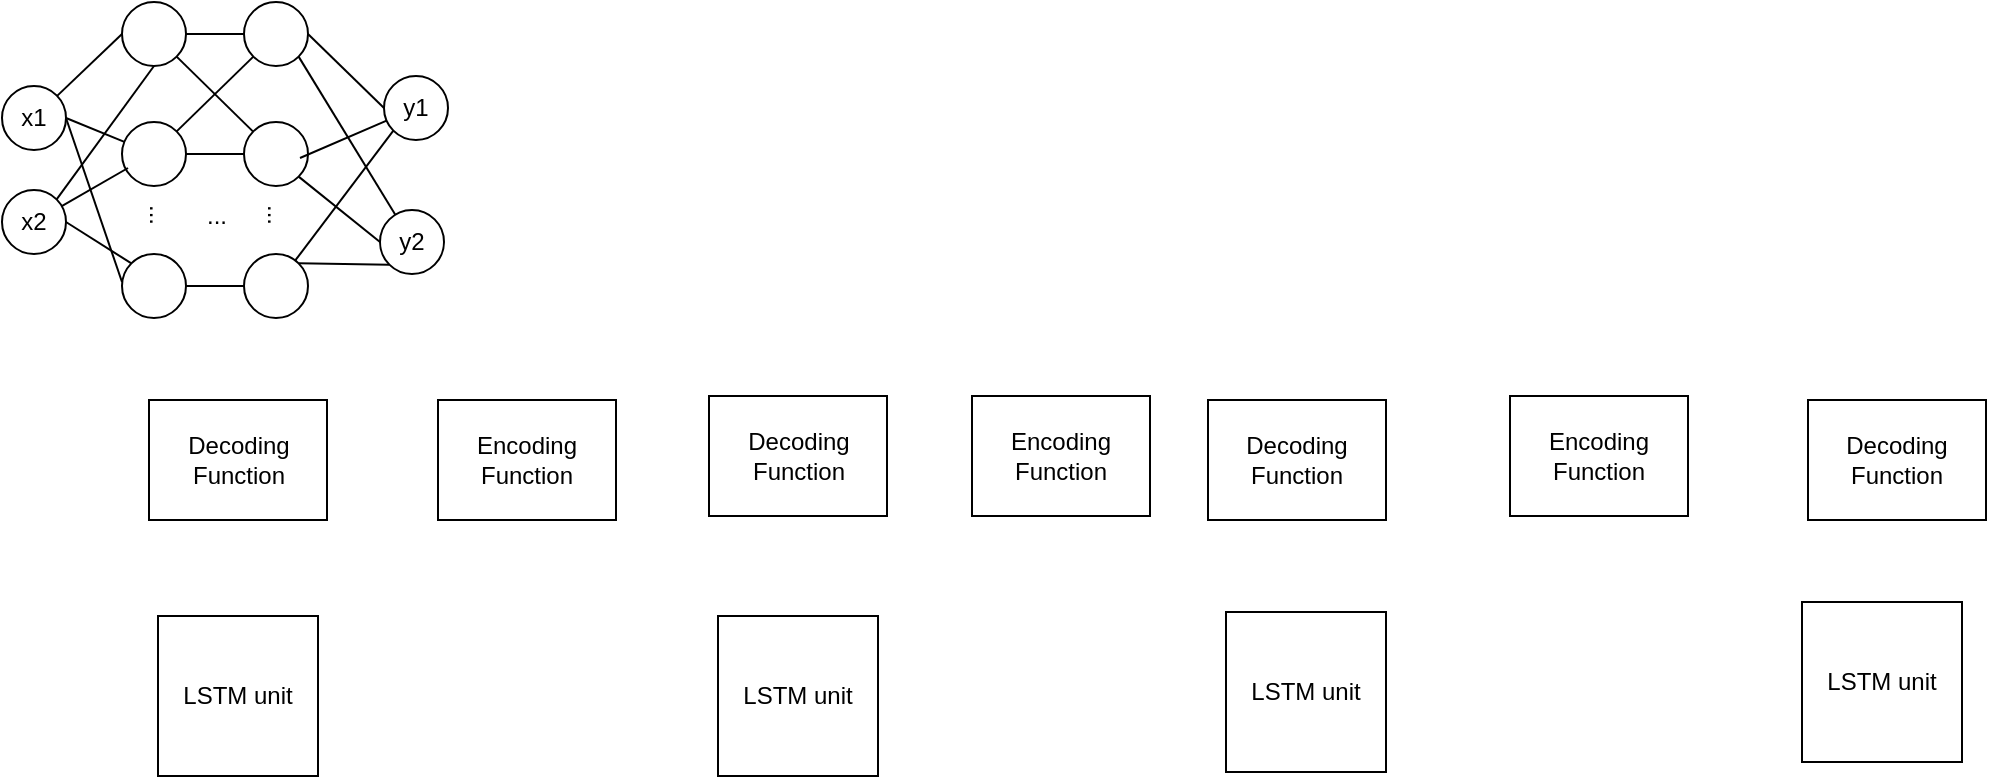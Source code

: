 <mxfile version="24.0.7" type="github">
  <diagram name="第 1 页" id="6YtAGA2pLDYQL2xqgKmg">
    <mxGraphModel dx="1877" dy="1708" grid="0" gridSize="10" guides="1" tooltips="1" connect="1" arrows="0" fold="1" page="1" pageScale="1" pageWidth="827" pageHeight="1169" background="none" math="0" shadow="0">
      <root>
        <mxCell id="0" />
        <mxCell id="1" parent="0" />
        <mxCell id="c_GTYrPAv1IX5h7zrbBX-7" value="LSTM unit" style="whiteSpace=wrap;html=1;aspect=fixed;" vertex="1" parent="1">
          <mxGeometry x="34" y="254" width="80" height="80" as="geometry" />
        </mxCell>
        <mxCell id="c_GTYrPAv1IX5h7zrbBX-12" value="LSTM unit" style="whiteSpace=wrap;html=1;aspect=fixed;" vertex="1" parent="1">
          <mxGeometry x="314" y="254" width="80" height="80" as="geometry" />
        </mxCell>
        <mxCell id="c_GTYrPAv1IX5h7zrbBX-13" value="LSTM unit" style="whiteSpace=wrap;html=1;aspect=fixed;" vertex="1" parent="1">
          <mxGeometry x="568" y="252" width="80" height="80" as="geometry" />
        </mxCell>
        <mxCell id="c_GTYrPAv1IX5h7zrbBX-14" value="LSTM unit" style="whiteSpace=wrap;html=1;aspect=fixed;" vertex="1" parent="1">
          <mxGeometry x="856" y="247" width="80" height="80" as="geometry" />
        </mxCell>
        <mxCell id="c_GTYrPAv1IX5h7zrbBX-15" value="Decoding Function" style="rounded=0;whiteSpace=wrap;html=1;" vertex="1" parent="1">
          <mxGeometry x="29.5" y="146" width="89" height="60" as="geometry" />
        </mxCell>
        <mxCell id="c_GTYrPAv1IX5h7zrbBX-17" value="Decoding Function" style="rounded=0;whiteSpace=wrap;html=1;" vertex="1" parent="1">
          <mxGeometry x="309.5" y="144" width="89" height="60" as="geometry" />
        </mxCell>
        <mxCell id="c_GTYrPAv1IX5h7zrbBX-18" value="Decoding Function" style="rounded=0;whiteSpace=wrap;html=1;" vertex="1" parent="1">
          <mxGeometry x="559" y="146" width="89" height="60" as="geometry" />
        </mxCell>
        <mxCell id="c_GTYrPAv1IX5h7zrbBX-19" value="Decoding Function" style="rounded=0;whiteSpace=wrap;html=1;" vertex="1" parent="1">
          <mxGeometry x="859" y="146" width="89" height="60" as="geometry" />
        </mxCell>
        <mxCell id="c_GTYrPAv1IX5h7zrbBX-20" value="Encoding Function" style="rounded=0;whiteSpace=wrap;html=1;" vertex="1" parent="1">
          <mxGeometry x="174" y="146" width="89" height="60" as="geometry" />
        </mxCell>
        <mxCell id="c_GTYrPAv1IX5h7zrbBX-21" value="Encoding Function" style="rounded=0;whiteSpace=wrap;html=1;" vertex="1" parent="1">
          <mxGeometry x="441" y="144" width="89" height="60" as="geometry" />
        </mxCell>
        <mxCell id="c_GTYrPAv1IX5h7zrbBX-22" value="Encoding Function" style="rounded=0;whiteSpace=wrap;html=1;" vertex="1" parent="1">
          <mxGeometry x="710" y="144" width="89" height="60" as="geometry" />
        </mxCell>
        <mxCell id="c_GTYrPAv1IX5h7zrbBX-23" value="x1" style="ellipse;whiteSpace=wrap;html=1;aspect=fixed;" vertex="1" parent="1">
          <mxGeometry x="-44" y="-11" width="32" height="32" as="geometry" />
        </mxCell>
        <mxCell id="c_GTYrPAv1IX5h7zrbBX-24" value="x2" style="ellipse;whiteSpace=wrap;html=1;aspect=fixed;" vertex="1" parent="1">
          <mxGeometry x="-44" y="41" width="32" height="32" as="geometry" />
        </mxCell>
        <mxCell id="c_GTYrPAv1IX5h7zrbBX-39" style="rounded=0;orthogonalLoop=1;jettySize=auto;html=1;exitX=0;exitY=0.5;exitDx=0;exitDy=0;endArrow=none;endFill=0;" edge="1" parent="1" source="c_GTYrPAv1IX5h7zrbBX-26" target="c_GTYrPAv1IX5h7zrbBX-23">
          <mxGeometry relative="1" as="geometry" />
        </mxCell>
        <mxCell id="c_GTYrPAv1IX5h7zrbBX-26" value="" style="ellipse;whiteSpace=wrap;html=1;aspect=fixed;" vertex="1" parent="1">
          <mxGeometry x="16" y="-53" width="32" height="32" as="geometry" />
        </mxCell>
        <mxCell id="c_GTYrPAv1IX5h7zrbBX-27" value="" style="ellipse;whiteSpace=wrap;html=1;aspect=fixed;" vertex="1" parent="1">
          <mxGeometry x="16" y="7" width="32" height="32" as="geometry" />
        </mxCell>
        <mxCell id="c_GTYrPAv1IX5h7zrbBX-28" value="" style="ellipse;whiteSpace=wrap;html=1;aspect=fixed;" vertex="1" parent="1">
          <mxGeometry x="16" y="73" width="32" height="32" as="geometry" />
        </mxCell>
        <mxCell id="c_GTYrPAv1IX5h7zrbBX-29" value="" style="ellipse;whiteSpace=wrap;html=1;aspect=fixed;" vertex="1" parent="1">
          <mxGeometry x="77" y="-53" width="32" height="32" as="geometry" />
        </mxCell>
        <mxCell id="c_GTYrPAv1IX5h7zrbBX-30" value="" style="ellipse;whiteSpace=wrap;html=1;aspect=fixed;" vertex="1" parent="1">
          <mxGeometry x="77" y="7" width="32" height="32" as="geometry" />
        </mxCell>
        <mxCell id="c_GTYrPAv1IX5h7zrbBX-31" value="" style="ellipse;whiteSpace=wrap;html=1;aspect=fixed;" vertex="1" parent="1">
          <mxGeometry x="77" y="73" width="32" height="32" as="geometry" />
        </mxCell>
        <mxCell id="c_GTYrPAv1IX5h7zrbBX-35" value="y1" style="ellipse;whiteSpace=wrap;html=1;aspect=fixed;" vertex="1" parent="1">
          <mxGeometry x="147" y="-16" width="32" height="32" as="geometry" />
        </mxCell>
        <mxCell id="c_GTYrPAv1IX5h7zrbBX-36" value="y2" style="ellipse;whiteSpace=wrap;html=1;aspect=fixed;" vertex="1" parent="1">
          <mxGeometry x="145" y="51" width="32" height="32" as="geometry" />
        </mxCell>
        <mxCell id="c_GTYrPAv1IX5h7zrbBX-41" style="rounded=0;orthogonalLoop=1;jettySize=auto;html=1;endArrow=none;endFill=0;entryX=1;entryY=0.5;entryDx=0;entryDy=0;" edge="1" parent="1" source="c_GTYrPAv1IX5h7zrbBX-27" target="c_GTYrPAv1IX5h7zrbBX-23">
          <mxGeometry relative="1" as="geometry">
            <mxPoint x="26" y="-27" as="sourcePoint" />
            <mxPoint x="-6" y="4" as="targetPoint" />
          </mxGeometry>
        </mxCell>
        <mxCell id="c_GTYrPAv1IX5h7zrbBX-42" style="rounded=0;orthogonalLoop=1;jettySize=auto;html=1;exitX=0;exitY=0.438;exitDx=0;exitDy=0;endArrow=none;endFill=0;entryX=1;entryY=0.5;entryDx=0;entryDy=0;exitPerimeter=0;" edge="1" parent="1" source="c_GTYrPAv1IX5h7zrbBX-28" target="c_GTYrPAv1IX5h7zrbBX-23">
          <mxGeometry relative="1" as="geometry">
            <mxPoint x="36" y="-17" as="sourcePoint" />
            <mxPoint x="4" y="14" as="targetPoint" />
          </mxGeometry>
        </mxCell>
        <mxCell id="c_GTYrPAv1IX5h7zrbBX-43" style="rounded=0;orthogonalLoop=1;jettySize=auto;html=1;exitX=0.5;exitY=1;exitDx=0;exitDy=0;endArrow=none;endFill=0;entryX=1;entryY=0;entryDx=0;entryDy=0;" edge="1" parent="1" source="c_GTYrPAv1IX5h7zrbBX-26" target="c_GTYrPAv1IX5h7zrbBX-24">
          <mxGeometry relative="1" as="geometry">
            <mxPoint x="46" y="-7" as="sourcePoint" />
            <mxPoint x="14" y="24" as="targetPoint" />
          </mxGeometry>
        </mxCell>
        <mxCell id="c_GTYrPAv1IX5h7zrbBX-44" style="rounded=0;orthogonalLoop=1;jettySize=auto;html=1;endArrow=none;endFill=0;" edge="1" parent="1" target="c_GTYrPAv1IX5h7zrbBX-24">
          <mxGeometry relative="1" as="geometry">
            <mxPoint x="19" y="30" as="sourcePoint" />
            <mxPoint x="24" y="34" as="targetPoint" />
          </mxGeometry>
        </mxCell>
        <mxCell id="c_GTYrPAv1IX5h7zrbBX-45" style="rounded=0;orthogonalLoop=1;jettySize=auto;html=1;exitX=0;exitY=0;exitDx=0;exitDy=0;endArrow=none;endFill=0;entryX=1;entryY=0.5;entryDx=0;entryDy=0;" edge="1" parent="1" source="c_GTYrPAv1IX5h7zrbBX-28" target="c_GTYrPAv1IX5h7zrbBX-24">
          <mxGeometry relative="1" as="geometry">
            <mxPoint x="14" y="33" as="sourcePoint" />
            <mxPoint x="-18" y="64" as="targetPoint" />
          </mxGeometry>
        </mxCell>
        <mxCell id="c_GTYrPAv1IX5h7zrbBX-47" style="rounded=0;orthogonalLoop=1;jettySize=auto;html=1;endArrow=none;endFill=0;" edge="1" parent="1" source="c_GTYrPAv1IX5h7zrbBX-26" target="c_GTYrPAv1IX5h7zrbBX-29">
          <mxGeometry relative="1" as="geometry">
            <mxPoint x="26" y="-27" as="sourcePoint" />
            <mxPoint x="-6" y="4" as="targetPoint" />
          </mxGeometry>
        </mxCell>
        <mxCell id="c_GTYrPAv1IX5h7zrbBX-50" style="rounded=0;orthogonalLoop=1;jettySize=auto;html=1;exitX=1;exitY=1;exitDx=0;exitDy=0;endArrow=none;endFill=0;" edge="1" parent="1" source="c_GTYrPAv1IX5h7zrbBX-26" target="c_GTYrPAv1IX5h7zrbBX-30">
          <mxGeometry relative="1" as="geometry">
            <mxPoint x="46" y="-7" as="sourcePoint" />
            <mxPoint x="14" y="24" as="targetPoint" />
          </mxGeometry>
        </mxCell>
        <mxCell id="c_GTYrPAv1IX5h7zrbBX-51" style="rounded=0;orthogonalLoop=1;jettySize=auto;html=1;exitX=0;exitY=1;exitDx=0;exitDy=0;endArrow=none;endFill=0;entryX=1;entryY=0;entryDx=0;entryDy=0;" edge="1" parent="1" source="c_GTYrPAv1IX5h7zrbBX-29" target="c_GTYrPAv1IX5h7zrbBX-27">
          <mxGeometry relative="1" as="geometry">
            <mxPoint x="56" y="3" as="sourcePoint" />
            <mxPoint x="24" y="34" as="targetPoint" />
          </mxGeometry>
        </mxCell>
        <mxCell id="c_GTYrPAv1IX5h7zrbBX-52" style="rounded=0;orthogonalLoop=1;jettySize=auto;html=1;endArrow=none;endFill=0;" edge="1" parent="1" source="c_GTYrPAv1IX5h7zrbBX-30" target="c_GTYrPAv1IX5h7zrbBX-27">
          <mxGeometry relative="1" as="geometry">
            <mxPoint x="66" y="13" as="sourcePoint" />
            <mxPoint x="34" y="44" as="targetPoint" />
          </mxGeometry>
        </mxCell>
        <mxCell id="c_GTYrPAv1IX5h7zrbBX-53" style="rounded=0;orthogonalLoop=1;jettySize=auto;html=1;exitX=0;exitY=0.5;exitDx=0;exitDy=0;endArrow=none;endFill=0;entryX=1;entryY=0.5;entryDx=0;entryDy=0;" edge="1" parent="1" source="c_GTYrPAv1IX5h7zrbBX-31" target="c_GTYrPAv1IX5h7zrbBX-28">
          <mxGeometry relative="1" as="geometry">
            <mxPoint x="76" y="23" as="sourcePoint" />
            <mxPoint x="44" y="54" as="targetPoint" />
          </mxGeometry>
        </mxCell>
        <mxCell id="c_GTYrPAv1IX5h7zrbBX-54" style="rounded=0;orthogonalLoop=1;jettySize=auto;html=1;endArrow=none;endFill=0;" edge="1" parent="1" target="c_GTYrPAv1IX5h7zrbBX-35">
          <mxGeometry relative="1" as="geometry">
            <mxPoint x="105" y="25" as="sourcePoint" />
            <mxPoint x="54" y="64" as="targetPoint" />
          </mxGeometry>
        </mxCell>
        <mxCell id="c_GTYrPAv1IX5h7zrbBX-55" style="rounded=0;orthogonalLoop=1;jettySize=auto;html=1;exitX=1;exitY=0.5;exitDx=0;exitDy=0;endArrow=none;endFill=0;entryX=0;entryY=0.5;entryDx=0;entryDy=0;" edge="1" parent="1" source="c_GTYrPAv1IX5h7zrbBX-29" target="c_GTYrPAv1IX5h7zrbBX-35">
          <mxGeometry relative="1" as="geometry">
            <mxPoint x="96" y="43" as="sourcePoint" />
            <mxPoint x="64" y="74" as="targetPoint" />
          </mxGeometry>
        </mxCell>
        <mxCell id="c_GTYrPAv1IX5h7zrbBX-56" style="rounded=0;orthogonalLoop=1;jettySize=auto;html=1;exitX=0;exitY=1;exitDx=0;exitDy=0;endArrow=none;endFill=0;" edge="1" parent="1" source="c_GTYrPAv1IX5h7zrbBX-35" target="c_GTYrPAv1IX5h7zrbBX-31">
          <mxGeometry relative="1" as="geometry">
            <mxPoint x="106" y="53" as="sourcePoint" />
            <mxPoint x="74" y="84" as="targetPoint" />
          </mxGeometry>
        </mxCell>
        <mxCell id="c_GTYrPAv1IX5h7zrbBX-57" style="rounded=0;orthogonalLoop=1;jettySize=auto;html=1;endArrow=none;endFill=0;entryX=1;entryY=1;entryDx=0;entryDy=0;" edge="1" parent="1" source="c_GTYrPAv1IX5h7zrbBX-36" target="c_GTYrPAv1IX5h7zrbBX-29">
          <mxGeometry relative="1" as="geometry">
            <mxPoint x="116" y="63" as="sourcePoint" />
            <mxPoint x="84" y="94" as="targetPoint" />
          </mxGeometry>
        </mxCell>
        <mxCell id="c_GTYrPAv1IX5h7zrbBX-58" style="rounded=0;orthogonalLoop=1;jettySize=auto;html=1;exitX=0;exitY=0.5;exitDx=0;exitDy=0;endArrow=none;endFill=0;entryX=1;entryY=1;entryDx=0;entryDy=0;" edge="1" parent="1" source="c_GTYrPAv1IX5h7zrbBX-36" target="c_GTYrPAv1IX5h7zrbBX-30">
          <mxGeometry relative="1" as="geometry">
            <mxPoint x="126" y="73" as="sourcePoint" />
            <mxPoint x="94" y="104" as="targetPoint" />
          </mxGeometry>
        </mxCell>
        <mxCell id="c_GTYrPAv1IX5h7zrbBX-59" style="rounded=0;orthogonalLoop=1;jettySize=auto;html=1;exitX=0;exitY=1;exitDx=0;exitDy=0;endArrow=none;endFill=0;entryX=1;entryY=0;entryDx=0;entryDy=0;" edge="1" parent="1" source="c_GTYrPAv1IX5h7zrbBX-36" target="c_GTYrPAv1IX5h7zrbBX-31">
          <mxGeometry relative="1" as="geometry">
            <mxPoint x="136" y="83" as="sourcePoint" />
            <mxPoint x="104" y="114" as="targetPoint" />
          </mxGeometry>
        </mxCell>
        <mxCell id="c_GTYrPAv1IX5h7zrbBX-60" value="..." style="text;html=1;align=center;verticalAlign=middle;resizable=0;points=[];autosize=1;strokeColor=none;fillColor=none;rotation=90;" vertex="1" parent="1">
          <mxGeometry x="20" y="40" width="28" height="26" as="geometry" />
        </mxCell>
        <mxCell id="c_GTYrPAv1IX5h7zrbBX-61" value="..." style="text;html=1;align=center;verticalAlign=middle;resizable=0;points=[];autosize=1;strokeColor=none;fillColor=none;rotation=90;" vertex="1" parent="1">
          <mxGeometry x="79" y="40" width="28" height="26" as="geometry" />
        </mxCell>
        <mxCell id="c_GTYrPAv1IX5h7zrbBX-62" value="..." style="text;html=1;align=center;verticalAlign=middle;resizable=0;points=[];autosize=1;strokeColor=none;fillColor=none;" vertex="1" parent="1">
          <mxGeometry x="49" y="41" width="28" height="26" as="geometry" />
        </mxCell>
      </root>
    </mxGraphModel>
  </diagram>
</mxfile>
